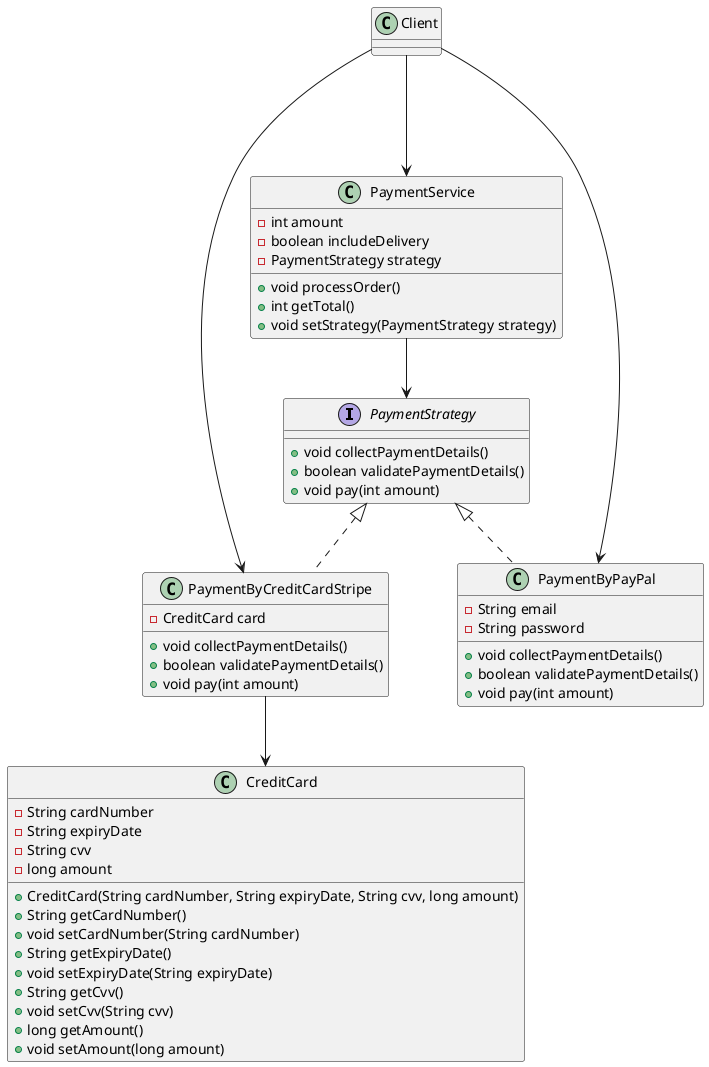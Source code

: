 @startuml
interface PaymentStrategy {
    + void collectPaymentDetails()
    + boolean validatePaymentDetails()
    + void pay(int amount)
}

class PaymentByCreditCardStripe implements PaymentStrategy {
    - CreditCard card
    + void collectPaymentDetails()
    + boolean validatePaymentDetails()
    + void pay(int amount)
}

class PaymentByPayPal implements PaymentStrategy {
    - String email
    - String password
    + void collectPaymentDetails()
    + boolean validatePaymentDetails()
    + void pay(int amount)
}

class PaymentService {
    - int amount
    - boolean includeDelivery
    - PaymentStrategy strategy
    + void processOrder()
    + int getTotal()
    + void setStrategy(PaymentStrategy strategy)
}

class CreditCard {
    - String cardNumber
    - String expiryDate
    - String cvv
    - long amount
    + CreditCard(String cardNumber, String expiryDate, String cvv, long amount)
    + String getCardNumber()
    + void setCardNumber(String cardNumber)
    + String getExpiryDate()
    + void setExpiryDate(String expiryDate)
    + String getCvv()
    + void setCvv(String cvv)
    + long getAmount()
    + void setAmount(long amount)
}

class Client {}

Client ---> PaymentService
Client ---> PaymentByPayPal
Client ---> PaymentByCreditCardStripe
PaymentService --> PaymentStrategy
PaymentByCreditCardStripe --> CreditCard

@enduml
